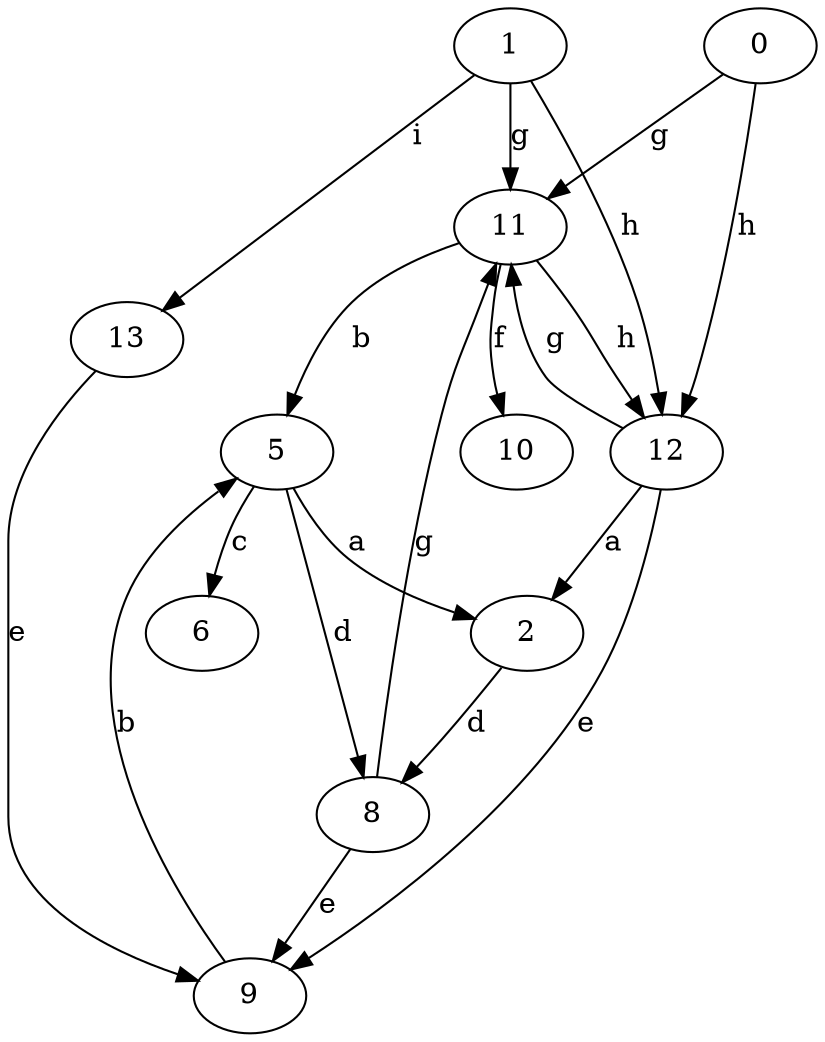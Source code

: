 strict digraph  {
1;
2;
5;
6;
8;
9;
10;
11;
12;
0;
13;
1 -> 11  [label=g];
1 -> 12  [label=h];
1 -> 13  [label=i];
2 -> 8  [label=d];
5 -> 2  [label=a];
5 -> 6  [label=c];
5 -> 8  [label=d];
8 -> 9  [label=e];
8 -> 11  [label=g];
9 -> 5  [label=b];
11 -> 5  [label=b];
11 -> 10  [label=f];
11 -> 12  [label=h];
12 -> 2  [label=a];
12 -> 9  [label=e];
12 -> 11  [label=g];
0 -> 11  [label=g];
0 -> 12  [label=h];
13 -> 9  [label=e];
}
